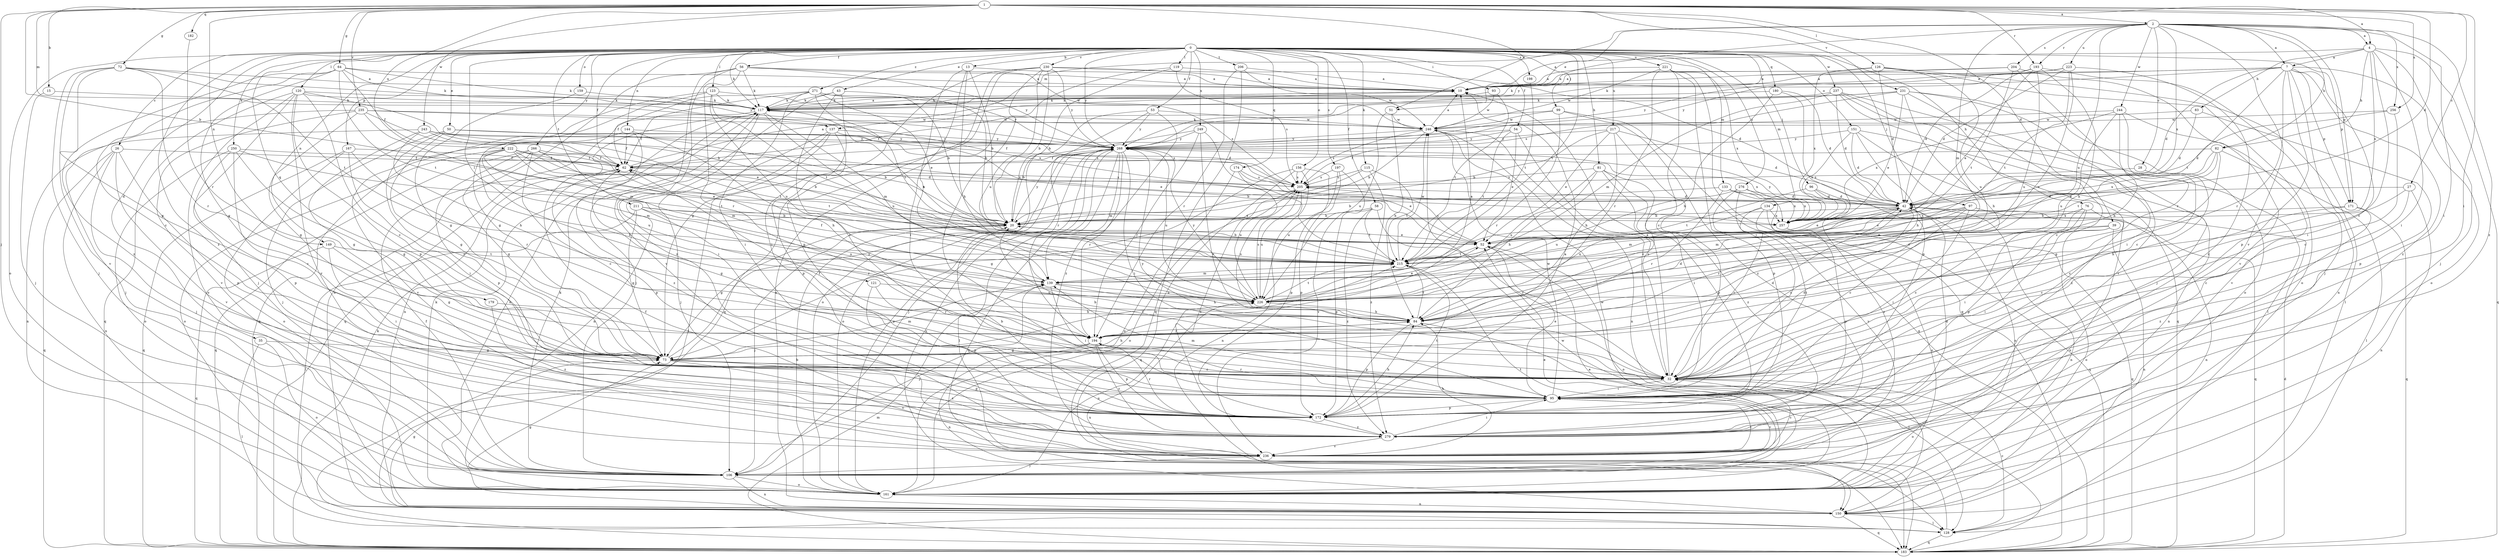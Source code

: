 strict digraph  {
0;
1;
2;
4;
7;
10;
13;
15;
20;
26;
27;
28;
32;
35;
39;
42;
43;
50;
51;
52;
53;
54;
56;
58;
62;
64;
72;
73;
76;
81;
82;
83;
84;
93;
95;
96;
97;
99;
106;
115;
117;
119;
120;
121;
123;
126;
128;
133;
134;
137;
139;
144;
149;
150;
151;
156;
159;
161;
167;
171;
172;
174;
179;
180;
182;
183;
193;
194;
197;
198;
204;
205;
206;
211;
215;
217;
221;
222;
223;
226;
230;
231;
235;
236;
237;
243;
244;
246;
249;
250;
256;
257;
266;
268;
271;
276;
279;
0 -> 13  [label=b];
0 -> 26  [label=c];
0 -> 35  [label=d];
0 -> 43  [label=e];
0 -> 50  [label=e];
0 -> 53  [label=f];
0 -> 54  [label=f];
0 -> 56  [label=f];
0 -> 58  [label=f];
0 -> 62  [label=f];
0 -> 76  [label=h];
0 -> 81  [label=h];
0 -> 93  [label=i];
0 -> 96  [label=j];
0 -> 97  [label=j];
0 -> 99  [label=j];
0 -> 115  [label=k];
0 -> 117  [label=k];
0 -> 119  [label=l];
0 -> 120  [label=l];
0 -> 121  [label=l];
0 -> 123  [label=l];
0 -> 133  [label=m];
0 -> 134  [label=m];
0 -> 144  [label=n];
0 -> 149  [label=n];
0 -> 151  [label=o];
0 -> 156  [label=o];
0 -> 159  [label=o];
0 -> 161  [label=o];
0 -> 167  [label=p];
0 -> 171  [label=p];
0 -> 174  [label=q];
0 -> 179  [label=q];
0 -> 180  [label=q];
0 -> 197  [label=s];
0 -> 198  [label=s];
0 -> 206  [label=t];
0 -> 211  [label=t];
0 -> 215  [label=t];
0 -> 217  [label=u];
0 -> 221  [label=u];
0 -> 230  [label=v];
0 -> 237  [label=w];
0 -> 249  [label=x];
0 -> 250  [label=x];
0 -> 266  [label=y];
0 -> 268  [label=y];
0 -> 271  [label=z];
0 -> 276  [label=z];
0 -> 279  [label=z];
1 -> 2  [label=a];
1 -> 4  [label=a];
1 -> 15  [label=b];
1 -> 20  [label=b];
1 -> 27  [label=c];
1 -> 39  [label=d];
1 -> 42  [label=d];
1 -> 51  [label=e];
1 -> 64  [label=g];
1 -> 72  [label=g];
1 -> 95  [label=i];
1 -> 106  [label=j];
1 -> 126  [label=l];
1 -> 137  [label=m];
1 -> 149  [label=n];
1 -> 182  [label=q];
1 -> 193  [label=r];
1 -> 222  [label=u];
1 -> 231  [label=v];
1 -> 235  [label=v];
1 -> 243  [label=w];
1 -> 256  [label=x];
2 -> 4  [label=a];
2 -> 7  [label=a];
2 -> 28  [label=c];
2 -> 51  [label=e];
2 -> 82  [label=h];
2 -> 95  [label=i];
2 -> 137  [label=m];
2 -> 139  [label=m];
2 -> 171  [label=p];
2 -> 193  [label=r];
2 -> 204  [label=s];
2 -> 223  [label=u];
2 -> 226  [label=u];
2 -> 236  [label=v];
2 -> 244  [label=w];
2 -> 256  [label=x];
2 -> 257  [label=x];
2 -> 268  [label=y];
2 -> 279  [label=z];
4 -> 7  [label=a];
4 -> 10  [label=a];
4 -> 32  [label=c];
4 -> 82  [label=h];
4 -> 83  [label=h];
4 -> 95  [label=i];
4 -> 106  [label=j];
4 -> 183  [label=q];
4 -> 257  [label=x];
7 -> 10  [label=a];
7 -> 42  [label=d];
7 -> 95  [label=i];
7 -> 117  [label=k];
7 -> 150  [label=n];
7 -> 161  [label=o];
7 -> 171  [label=p];
7 -> 172  [label=p];
7 -> 194  [label=r];
7 -> 215  [label=t];
7 -> 268  [label=y];
7 -> 279  [label=z];
10 -> 117  [label=k];
13 -> 10  [label=a];
13 -> 20  [label=b];
13 -> 84  [label=h];
13 -> 95  [label=i];
13 -> 226  [label=u];
15 -> 106  [label=j];
15 -> 117  [label=k];
20 -> 52  [label=e];
20 -> 73  [label=g];
20 -> 106  [label=j];
20 -> 268  [label=y];
26 -> 62  [label=f];
26 -> 106  [label=j];
26 -> 150  [label=n];
26 -> 172  [label=p];
26 -> 183  [label=q];
26 -> 236  [label=v];
27 -> 32  [label=c];
27 -> 42  [label=d];
27 -> 84  [label=h];
27 -> 150  [label=n];
28 -> 32  [label=c];
28 -> 205  [label=s];
32 -> 10  [label=a];
32 -> 20  [label=b];
32 -> 42  [label=d];
32 -> 62  [label=f];
32 -> 95  [label=i];
32 -> 161  [label=o];
32 -> 268  [label=y];
35 -> 73  [label=g];
35 -> 128  [label=l];
35 -> 161  [label=o];
39 -> 52  [label=e];
39 -> 95  [label=i];
39 -> 150  [label=n];
39 -> 161  [label=o];
39 -> 215  [label=t];
42 -> 20  [label=b];
42 -> 32  [label=c];
42 -> 52  [label=e];
42 -> 139  [label=m];
42 -> 150  [label=n];
42 -> 183  [label=q];
42 -> 194  [label=r];
43 -> 20  [label=b];
43 -> 32  [label=c];
43 -> 95  [label=i];
43 -> 106  [label=j];
43 -> 117  [label=k];
50 -> 20  [label=b];
50 -> 32  [label=c];
50 -> 73  [label=g];
50 -> 106  [label=j];
50 -> 205  [label=s];
50 -> 268  [label=y];
51 -> 84  [label=h];
51 -> 226  [label=u];
51 -> 246  [label=w];
52 -> 20  [label=b];
52 -> 161  [label=o];
52 -> 205  [label=s];
52 -> 215  [label=t];
53 -> 161  [label=o];
53 -> 194  [label=r];
53 -> 246  [label=w];
53 -> 268  [label=y];
53 -> 279  [label=z];
54 -> 32  [label=c];
54 -> 52  [label=e];
54 -> 62  [label=f];
54 -> 215  [label=t];
54 -> 268  [label=y];
56 -> 10  [label=a];
56 -> 117  [label=k];
56 -> 150  [label=n];
56 -> 194  [label=r];
56 -> 236  [label=v];
56 -> 246  [label=w];
56 -> 268  [label=y];
56 -> 279  [label=z];
58 -> 20  [label=b];
58 -> 32  [label=c];
58 -> 172  [label=p];
58 -> 215  [label=t];
58 -> 279  [label=z];
62 -> 10  [label=a];
62 -> 172  [label=p];
62 -> 205  [label=s];
62 -> 32  [label=g];
64 -> 10  [label=a];
64 -> 32  [label=c];
64 -> 62  [label=f];
64 -> 73  [label=g];
64 -> 117  [label=k];
64 -> 215  [label=t];
64 -> 268  [label=y];
64 -> 279  [label=z];
72 -> 10  [label=a];
72 -> 73  [label=g];
72 -> 106  [label=j];
72 -> 117  [label=k];
72 -> 194  [label=r];
72 -> 215  [label=t];
72 -> 236  [label=v];
73 -> 32  [label=c];
73 -> 42  [label=d];
73 -> 84  [label=h];
73 -> 139  [label=m];
73 -> 172  [label=p];
73 -> 215  [label=t];
73 -> 236  [label=v];
73 -> 268  [label=y];
73 -> 279  [label=z];
76 -> 32  [label=c];
76 -> 95  [label=i];
76 -> 150  [label=n];
76 -> 172  [label=p];
76 -> 257  [label=x];
81 -> 84  [label=h];
81 -> 95  [label=i];
81 -> 172  [label=p];
81 -> 205  [label=s];
81 -> 226  [label=u];
81 -> 279  [label=z];
82 -> 52  [label=e];
82 -> 62  [label=f];
82 -> 73  [label=g];
82 -> 128  [label=l];
82 -> 215  [label=t];
82 -> 257  [label=x];
83 -> 42  [label=d];
83 -> 172  [label=p];
83 -> 246  [label=w];
84 -> 42  [label=d];
84 -> 128  [label=l];
84 -> 172  [label=p];
84 -> 194  [label=r];
84 -> 205  [label=s];
84 -> 215  [label=t];
93 -> 117  [label=k];
93 -> 215  [label=t];
93 -> 246  [label=w];
95 -> 52  [label=e];
95 -> 139  [label=m];
95 -> 172  [label=p];
95 -> 194  [label=r];
95 -> 236  [label=v];
95 -> 246  [label=w];
96 -> 42  [label=d];
96 -> 161  [label=o];
96 -> 215  [label=t];
96 -> 279  [label=z];
97 -> 32  [label=c];
97 -> 52  [label=e];
97 -> 95  [label=i];
97 -> 139  [label=m];
97 -> 161  [label=o];
97 -> 257  [label=x];
99 -> 62  [label=f];
99 -> 183  [label=q];
99 -> 194  [label=r];
99 -> 246  [label=w];
99 -> 279  [label=z];
106 -> 52  [label=e];
106 -> 62  [label=f];
106 -> 117  [label=k];
106 -> 150  [label=n];
106 -> 161  [label=o];
106 -> 215  [label=t];
106 -> 246  [label=w];
115 -> 20  [label=b];
115 -> 205  [label=s];
115 -> 215  [label=t];
115 -> 279  [label=z];
117 -> 10  [label=a];
117 -> 62  [label=f];
117 -> 95  [label=i];
117 -> 139  [label=m];
117 -> 150  [label=n];
117 -> 161  [label=o];
117 -> 215  [label=t];
117 -> 226  [label=u];
117 -> 246  [label=w];
119 -> 10  [label=a];
119 -> 20  [label=b];
119 -> 150  [label=n];
119 -> 205  [label=s];
120 -> 20  [label=b];
120 -> 32  [label=c];
120 -> 106  [label=j];
120 -> 117  [label=k];
120 -> 161  [label=o];
120 -> 172  [label=p];
120 -> 183  [label=q];
120 -> 236  [label=v];
120 -> 257  [label=x];
121 -> 172  [label=p];
121 -> 194  [label=r];
121 -> 226  [label=u];
123 -> 73  [label=g];
123 -> 117  [label=k];
123 -> 183  [label=q];
123 -> 205  [label=s];
123 -> 215  [label=t];
123 -> 226  [label=u];
126 -> 10  [label=a];
126 -> 42  [label=d];
126 -> 128  [label=l];
126 -> 161  [label=o];
126 -> 226  [label=u];
126 -> 257  [label=x];
128 -> 32  [label=c];
128 -> 183  [label=q];
128 -> 226  [label=u];
133 -> 20  [label=b];
133 -> 42  [label=d];
133 -> 183  [label=q];
133 -> 194  [label=r];
133 -> 257  [label=x];
134 -> 32  [label=c];
134 -> 161  [label=o];
134 -> 183  [label=q];
134 -> 226  [label=u];
134 -> 257  [label=x];
137 -> 52  [label=e];
137 -> 106  [label=j];
137 -> 128  [label=l];
137 -> 150  [label=n];
137 -> 172  [label=p];
137 -> 268  [label=y];
139 -> 62  [label=f];
139 -> 84  [label=h];
139 -> 95  [label=i];
139 -> 106  [label=j];
139 -> 226  [label=u];
144 -> 62  [label=f];
144 -> 84  [label=h];
144 -> 236  [label=v];
144 -> 268  [label=y];
144 -> 279  [label=z];
149 -> 73  [label=g];
149 -> 95  [label=i];
149 -> 183  [label=q];
149 -> 215  [label=t];
150 -> 73  [label=g];
150 -> 128  [label=l];
150 -> 183  [label=q];
150 -> 268  [label=y];
151 -> 42  [label=d];
151 -> 84  [label=h];
151 -> 150  [label=n];
151 -> 257  [label=x];
151 -> 268  [label=y];
151 -> 279  [label=z];
156 -> 73  [label=g];
156 -> 150  [label=n];
156 -> 172  [label=p];
156 -> 183  [label=q];
156 -> 205  [label=s];
159 -> 73  [label=g];
159 -> 117  [label=k];
161 -> 20  [label=b];
161 -> 52  [label=e];
161 -> 73  [label=g];
161 -> 117  [label=k];
161 -> 150  [label=n];
161 -> 226  [label=u];
161 -> 268  [label=y];
167 -> 62  [label=f];
167 -> 95  [label=i];
167 -> 161  [label=o];
167 -> 183  [label=q];
167 -> 194  [label=r];
171 -> 20  [label=b];
171 -> 32  [label=c];
171 -> 183  [label=q];
171 -> 279  [label=z];
172 -> 10  [label=a];
172 -> 20  [label=b];
172 -> 84  [label=h];
172 -> 194  [label=r];
172 -> 215  [label=t];
172 -> 279  [label=z];
174 -> 52  [label=e];
174 -> 161  [label=o];
174 -> 205  [label=s];
174 -> 226  [label=u];
179 -> 84  [label=h];
179 -> 279  [label=z];
180 -> 42  [label=d];
180 -> 84  [label=h];
180 -> 117  [label=k];
180 -> 172  [label=p];
182 -> 194  [label=r];
183 -> 42  [label=d];
183 -> 117  [label=k];
183 -> 139  [label=m];
183 -> 246  [label=w];
193 -> 10  [label=a];
193 -> 42  [label=d];
193 -> 52  [label=e];
193 -> 84  [label=h];
193 -> 106  [label=j];
193 -> 226  [label=u];
194 -> 73  [label=g];
194 -> 150  [label=n];
194 -> 172  [label=p];
194 -> 279  [label=z];
197 -> 172  [label=p];
197 -> 205  [label=s];
197 -> 226  [label=u];
197 -> 236  [label=v];
198 -> 215  [label=t];
204 -> 10  [label=a];
204 -> 117  [label=k];
204 -> 194  [label=r];
204 -> 215  [label=t];
204 -> 236  [label=v];
205 -> 42  [label=d];
205 -> 161  [label=o];
205 -> 226  [label=u];
206 -> 10  [label=a];
206 -> 183  [label=q];
206 -> 194  [label=r];
206 -> 246  [label=w];
211 -> 20  [label=b];
211 -> 73  [label=g];
211 -> 128  [label=l];
211 -> 194  [label=r];
211 -> 226  [label=u];
211 -> 257  [label=x];
215 -> 139  [label=m];
215 -> 246  [label=w];
217 -> 20  [label=b];
217 -> 42  [label=d];
217 -> 52  [label=e];
217 -> 84  [label=h];
217 -> 172  [label=p];
217 -> 268  [label=y];
221 -> 10  [label=a];
221 -> 32  [label=c];
221 -> 95  [label=i];
221 -> 183  [label=q];
221 -> 194  [label=r];
221 -> 246  [label=w];
221 -> 257  [label=x];
222 -> 20  [label=b];
222 -> 42  [label=d];
222 -> 52  [label=e];
222 -> 62  [label=f];
222 -> 84  [label=h];
222 -> 139  [label=m];
222 -> 161  [label=o];
222 -> 205  [label=s];
222 -> 226  [label=u];
223 -> 10  [label=a];
223 -> 42  [label=d];
223 -> 215  [label=t];
223 -> 226  [label=u];
223 -> 268  [label=y];
223 -> 279  [label=z];
226 -> 10  [label=a];
226 -> 52  [label=e];
226 -> 84  [label=h];
226 -> 205  [label=s];
226 -> 215  [label=t];
226 -> 268  [label=y];
230 -> 10  [label=a];
230 -> 20  [label=b];
230 -> 42  [label=d];
230 -> 73  [label=g];
230 -> 95  [label=i];
230 -> 172  [label=p];
230 -> 183  [label=q];
230 -> 226  [label=u];
230 -> 268  [label=y];
231 -> 32  [label=c];
231 -> 52  [label=e];
231 -> 84  [label=h];
231 -> 95  [label=i];
231 -> 117  [label=k];
231 -> 161  [label=o];
231 -> 205  [label=s];
231 -> 268  [label=y];
235 -> 42  [label=d];
235 -> 52  [label=e];
235 -> 73  [label=g];
235 -> 106  [label=j];
235 -> 139  [label=m];
235 -> 236  [label=v];
235 -> 246  [label=w];
236 -> 32  [label=c];
236 -> 62  [label=f];
236 -> 84  [label=h];
236 -> 95  [label=i];
236 -> 106  [label=j];
237 -> 42  [label=d];
237 -> 106  [label=j];
237 -> 117  [label=k];
237 -> 128  [label=l];
237 -> 139  [label=m];
237 -> 183  [label=q];
237 -> 236  [label=v];
243 -> 73  [label=g];
243 -> 84  [label=h];
243 -> 150  [label=n];
243 -> 205  [label=s];
243 -> 215  [label=t];
243 -> 257  [label=x];
243 -> 268  [label=y];
244 -> 32  [label=c];
244 -> 84  [label=h];
244 -> 226  [label=u];
244 -> 236  [label=v];
244 -> 246  [label=w];
244 -> 257  [label=x];
246 -> 10  [label=a];
246 -> 20  [label=b];
246 -> 32  [label=c];
246 -> 117  [label=k];
246 -> 150  [label=n];
246 -> 205  [label=s];
246 -> 268  [label=y];
249 -> 20  [label=b];
249 -> 32  [label=c];
249 -> 194  [label=r];
249 -> 215  [label=t];
249 -> 268  [label=y];
250 -> 32  [label=c];
250 -> 62  [label=f];
250 -> 73  [label=g];
250 -> 161  [label=o];
250 -> 172  [label=p];
250 -> 215  [label=t];
256 -> 32  [label=c];
256 -> 42  [label=d];
256 -> 246  [label=w];
257 -> 172  [label=p];
257 -> 268  [label=y];
266 -> 32  [label=c];
266 -> 62  [label=f];
266 -> 73  [label=g];
266 -> 139  [label=m];
266 -> 172  [label=p];
266 -> 183  [label=q];
266 -> 215  [label=t];
268 -> 62  [label=f];
268 -> 95  [label=i];
268 -> 106  [label=j];
268 -> 128  [label=l];
268 -> 139  [label=m];
268 -> 161  [label=o];
268 -> 183  [label=q];
268 -> 194  [label=r];
268 -> 226  [label=u];
268 -> 257  [label=x];
271 -> 20  [label=b];
271 -> 52  [label=e];
271 -> 62  [label=f];
271 -> 95  [label=i];
271 -> 117  [label=k];
271 -> 183  [label=q];
271 -> 215  [label=t];
271 -> 268  [label=y];
276 -> 42  [label=d];
276 -> 95  [label=i];
276 -> 226  [label=u];
276 -> 236  [label=v];
276 -> 257  [label=x];
279 -> 42  [label=d];
279 -> 95  [label=i];
279 -> 205  [label=s];
279 -> 236  [label=v];
}
